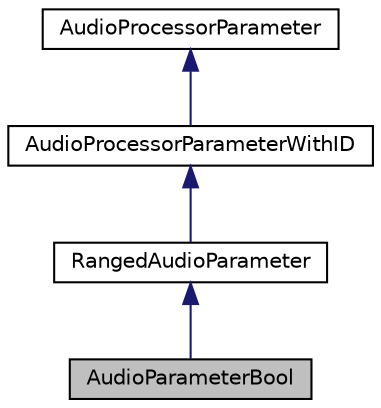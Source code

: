 digraph "AudioParameterBool"
{
  bgcolor="transparent";
  edge [fontname="Helvetica",fontsize="10",labelfontname="Helvetica",labelfontsize="10"];
  node [fontname="Helvetica",fontsize="10",shape=record];
  Node0 [label="AudioParameterBool",height=0.2,width=0.4,color="black", fillcolor="grey75", style="filled", fontcolor="black"];
  Node1 -> Node0 [dir="back",color="midnightblue",fontsize="10",style="solid",fontname="Helvetica"];
  Node1 [label="RangedAudioParameter",height=0.2,width=0.4,color="black",URL="$classRangedAudioParameter.html",tooltip="This abstract base class is used by some AudioProcessorParameter helper classes. "];
  Node2 -> Node1 [dir="back",color="midnightblue",fontsize="10",style="solid",fontname="Helvetica"];
  Node2 [label="AudioProcessorParameterWithID",height=0.2,width=0.4,color="black",URL="$classAudioProcessorParameterWithID.html",tooltip="This abstract base class is used by some AudioProcessorParameter helper classes. "];
  Node3 -> Node2 [dir="back",color="midnightblue",fontsize="10",style="solid",fontname="Helvetica"];
  Node3 [label="AudioProcessorParameter",height=0.2,width=0.4,color="black",URL="$classAudioProcessorParameter.html",tooltip="An abstract base class for parameter objects that can be added to an AudioProcessor. "];
}
